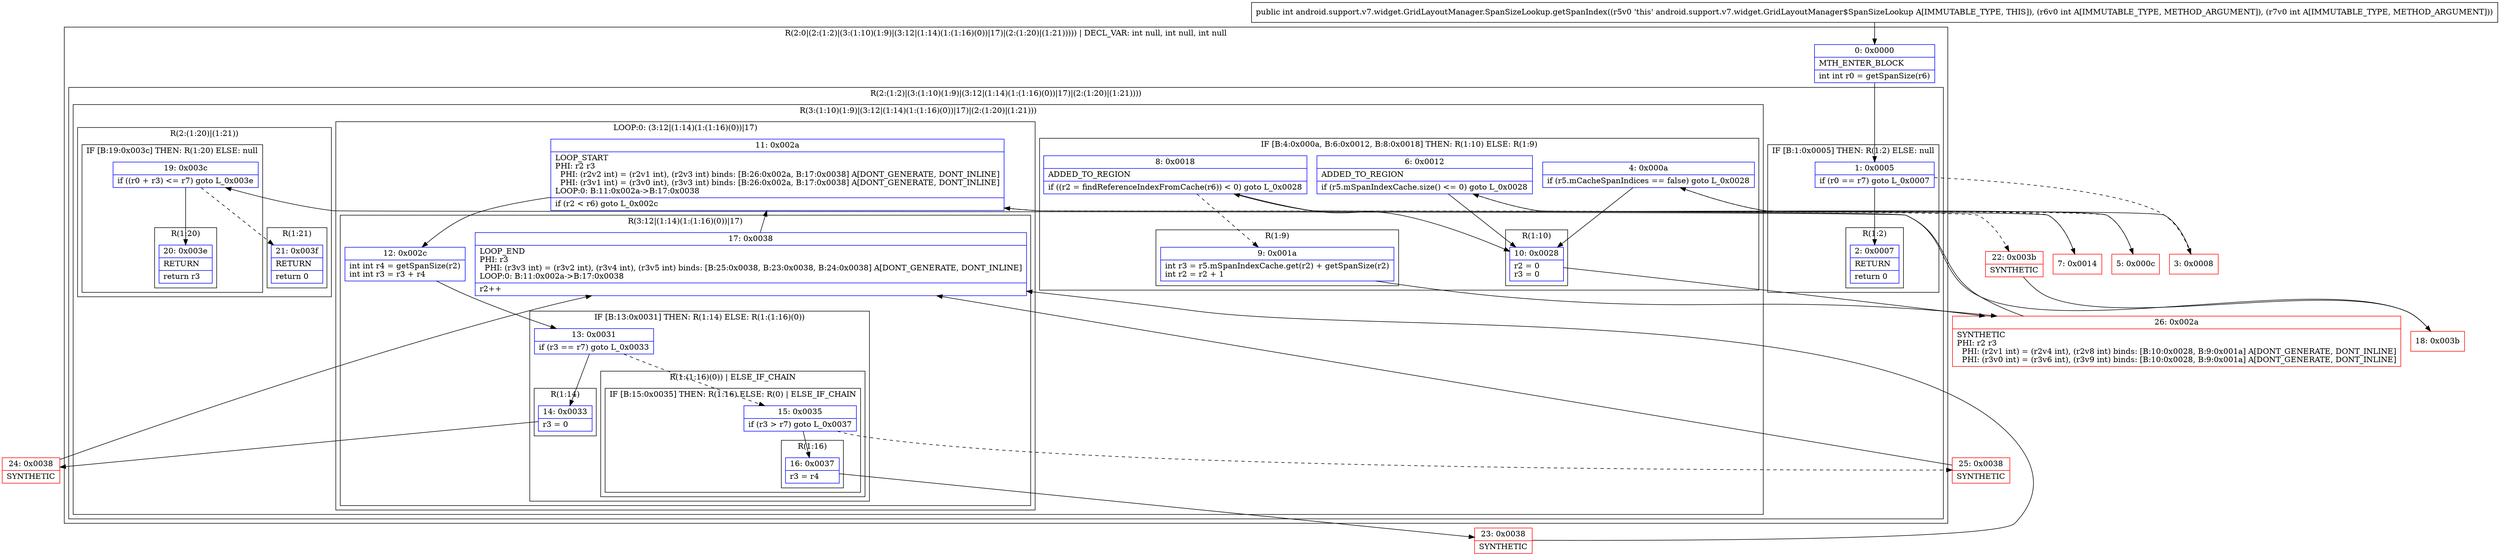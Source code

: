 digraph "CFG forandroid.support.v7.widget.GridLayoutManager.SpanSizeLookup.getSpanIndex(II)I" {
subgraph cluster_Region_1149618015 {
label = "R(2:0|(2:(1:2)|(3:(1:10)(1:9)|(3:12|(1:14)(1:(1:16)(0))|17)|(2:(1:20)|(1:21))))) | DECL_VAR: int null, int null, int null\l";
node [shape=record,color=blue];
Node_0 [shape=record,label="{0\:\ 0x0000|MTH_ENTER_BLOCK\l|int int r0 = getSpanSize(r6)\l}"];
subgraph cluster_Region_1080059555 {
label = "R(2:(1:2)|(3:(1:10)(1:9)|(3:12|(1:14)(1:(1:16)(0))|17)|(2:(1:20)|(1:21))))";
node [shape=record,color=blue];
subgraph cluster_IfRegion_1625997149 {
label = "IF [B:1:0x0005] THEN: R(1:2) ELSE: null";
node [shape=record,color=blue];
Node_1 [shape=record,label="{1\:\ 0x0005|if (r0 == r7) goto L_0x0007\l}"];
subgraph cluster_Region_1151163848 {
label = "R(1:2)";
node [shape=record,color=blue];
Node_2 [shape=record,label="{2\:\ 0x0007|RETURN\l|return 0\l}"];
}
}
subgraph cluster_Region_734084529 {
label = "R(3:(1:10)(1:9)|(3:12|(1:14)(1:(1:16)(0))|17)|(2:(1:20)|(1:21)))";
node [shape=record,color=blue];
subgraph cluster_IfRegion_1965687611 {
label = "IF [B:4:0x000a, B:6:0x0012, B:8:0x0018] THEN: R(1:10) ELSE: R(1:9)";
node [shape=record,color=blue];
Node_4 [shape=record,label="{4\:\ 0x000a|if (r5.mCacheSpanIndices == false) goto L_0x0028\l}"];
Node_6 [shape=record,label="{6\:\ 0x0012|ADDED_TO_REGION\l|if (r5.mSpanIndexCache.size() \<= 0) goto L_0x0028\l}"];
Node_8 [shape=record,label="{8\:\ 0x0018|ADDED_TO_REGION\l|if ((r2 = findReferenceIndexFromCache(r6)) \< 0) goto L_0x0028\l}"];
subgraph cluster_Region_1786641023 {
label = "R(1:10)";
node [shape=record,color=blue];
Node_10 [shape=record,label="{10\:\ 0x0028|r2 = 0\lr3 = 0\l}"];
}
subgraph cluster_Region_2651984 {
label = "R(1:9)";
node [shape=record,color=blue];
Node_9 [shape=record,label="{9\:\ 0x001a|int r3 = r5.mSpanIndexCache.get(r2) + getSpanSize(r2)\lint r2 = r2 + 1\l}"];
}
}
subgraph cluster_LoopRegion_918300227 {
label = "LOOP:0: (3:12|(1:14)(1:(1:16)(0))|17)";
node [shape=record,color=blue];
Node_11 [shape=record,label="{11\:\ 0x002a|LOOP_START\lPHI: r2 r3 \l  PHI: (r2v2 int) = (r2v1 int), (r2v3 int) binds: [B:26:0x002a, B:17:0x0038] A[DONT_GENERATE, DONT_INLINE]\l  PHI: (r3v1 int) = (r3v0 int), (r3v3 int) binds: [B:26:0x002a, B:17:0x0038] A[DONT_GENERATE, DONT_INLINE]\lLOOP:0: B:11:0x002a\-\>B:17:0x0038\l|if (r2 \< r6) goto L_0x002c\l}"];
subgraph cluster_Region_898441311 {
label = "R(3:12|(1:14)(1:(1:16)(0))|17)";
node [shape=record,color=blue];
Node_12 [shape=record,label="{12\:\ 0x002c|int int r4 = getSpanSize(r2)\lint int r3 = r3 + r4\l}"];
subgraph cluster_IfRegion_418689782 {
label = "IF [B:13:0x0031] THEN: R(1:14) ELSE: R(1:(1:16)(0))";
node [shape=record,color=blue];
Node_13 [shape=record,label="{13\:\ 0x0031|if (r3 == r7) goto L_0x0033\l}"];
subgraph cluster_Region_1537592357 {
label = "R(1:14)";
node [shape=record,color=blue];
Node_14 [shape=record,label="{14\:\ 0x0033|r3 = 0\l}"];
}
subgraph cluster_Region_417422913 {
label = "R(1:(1:16)(0)) | ELSE_IF_CHAIN\l";
node [shape=record,color=blue];
subgraph cluster_IfRegion_1143465583 {
label = "IF [B:15:0x0035] THEN: R(1:16) ELSE: R(0) | ELSE_IF_CHAIN\l";
node [shape=record,color=blue];
Node_15 [shape=record,label="{15\:\ 0x0035|if (r3 \> r7) goto L_0x0037\l}"];
subgraph cluster_Region_1586391945 {
label = "R(1:16)";
node [shape=record,color=blue];
Node_16 [shape=record,label="{16\:\ 0x0037|r3 = r4\l}"];
}
subgraph cluster_Region_988795993 {
label = "R(0)";
node [shape=record,color=blue];
}
}
}
}
Node_17 [shape=record,label="{17\:\ 0x0038|LOOP_END\lPHI: r3 \l  PHI: (r3v3 int) = (r3v2 int), (r3v4 int), (r3v5 int) binds: [B:25:0x0038, B:23:0x0038, B:24:0x0038] A[DONT_GENERATE, DONT_INLINE]\lLOOP:0: B:11:0x002a\-\>B:17:0x0038\l|r2++\l}"];
}
}
subgraph cluster_Region_536423396 {
label = "R(2:(1:20)|(1:21))";
node [shape=record,color=blue];
subgraph cluster_IfRegion_2059547970 {
label = "IF [B:19:0x003c] THEN: R(1:20) ELSE: null";
node [shape=record,color=blue];
Node_19 [shape=record,label="{19\:\ 0x003c|if ((r0 + r3) \<= r7) goto L_0x003e\l}"];
subgraph cluster_Region_1210091622 {
label = "R(1:20)";
node [shape=record,color=blue];
Node_20 [shape=record,label="{20\:\ 0x003e|RETURN\l|return r3\l}"];
}
}
subgraph cluster_Region_1520555125 {
label = "R(1:21)";
node [shape=record,color=blue];
Node_21 [shape=record,label="{21\:\ 0x003f|RETURN\l|return 0\l}"];
}
}
}
}
}
Node_3 [shape=record,color=red,label="{3\:\ 0x0008}"];
Node_5 [shape=record,color=red,label="{5\:\ 0x000c}"];
Node_7 [shape=record,color=red,label="{7\:\ 0x0014}"];
Node_18 [shape=record,color=red,label="{18\:\ 0x003b}"];
Node_22 [shape=record,color=red,label="{22\:\ 0x003b|SYNTHETIC\l}"];
Node_23 [shape=record,color=red,label="{23\:\ 0x0038|SYNTHETIC\l}"];
Node_24 [shape=record,color=red,label="{24\:\ 0x0038|SYNTHETIC\l}"];
Node_25 [shape=record,color=red,label="{25\:\ 0x0038|SYNTHETIC\l}"];
Node_26 [shape=record,color=red,label="{26\:\ 0x002a|SYNTHETIC\lPHI: r2 r3 \l  PHI: (r2v1 int) = (r2v4 int), (r2v8 int) binds: [B:10:0x0028, B:9:0x001a] A[DONT_GENERATE, DONT_INLINE]\l  PHI: (r3v0 int) = (r3v6 int), (r3v9 int) binds: [B:10:0x0028, B:9:0x001a] A[DONT_GENERATE, DONT_INLINE]\l}"];
MethodNode[shape=record,label="{public int android.support.v7.widget.GridLayoutManager.SpanSizeLookup.getSpanIndex((r5v0 'this' android.support.v7.widget.GridLayoutManager$SpanSizeLookup A[IMMUTABLE_TYPE, THIS]), (r6v0 int A[IMMUTABLE_TYPE, METHOD_ARGUMENT]), (r7v0 int A[IMMUTABLE_TYPE, METHOD_ARGUMENT])) }"];
MethodNode -> Node_0;
Node_0 -> Node_1;
Node_1 -> Node_2;
Node_1 -> Node_3[style=dashed];
Node_4 -> Node_5[style=dashed];
Node_4 -> Node_10;
Node_6 -> Node_7[style=dashed];
Node_6 -> Node_10;
Node_8 -> Node_9[style=dashed];
Node_8 -> Node_10;
Node_10 -> Node_26;
Node_9 -> Node_26;
Node_11 -> Node_12;
Node_11 -> Node_22[style=dashed];
Node_12 -> Node_13;
Node_13 -> Node_14;
Node_13 -> Node_15[style=dashed];
Node_14 -> Node_24;
Node_15 -> Node_16;
Node_15 -> Node_25[style=dashed];
Node_16 -> Node_23;
Node_17 -> Node_11;
Node_19 -> Node_20;
Node_19 -> Node_21[style=dashed];
Node_3 -> Node_4;
Node_5 -> Node_6;
Node_7 -> Node_8;
Node_18 -> Node_19;
Node_22 -> Node_18;
Node_23 -> Node_17;
Node_24 -> Node_17;
Node_25 -> Node_17;
Node_26 -> Node_11;
}

